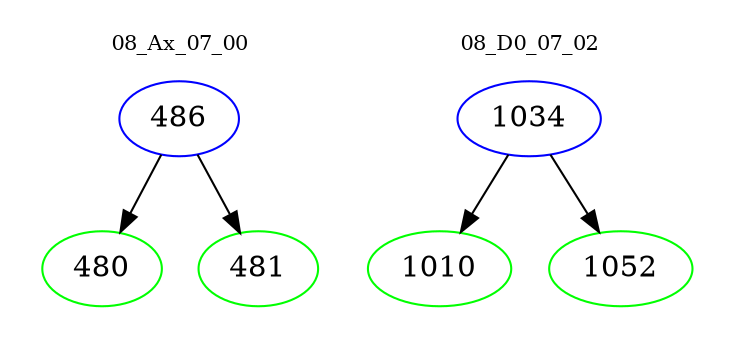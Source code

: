 digraph{
subgraph cluster_0 {
color = white
label = "08_Ax_07_00";
fontsize=10;
T0_486 [label="486", color="blue"]
T0_486 -> T0_480 [color="black"]
T0_480 [label="480", color="green"]
T0_486 -> T0_481 [color="black"]
T0_481 [label="481", color="green"]
}
subgraph cluster_1 {
color = white
label = "08_D0_07_02";
fontsize=10;
T1_1034 [label="1034", color="blue"]
T1_1034 -> T1_1010 [color="black"]
T1_1010 [label="1010", color="green"]
T1_1034 -> T1_1052 [color="black"]
T1_1052 [label="1052", color="green"]
}
}
